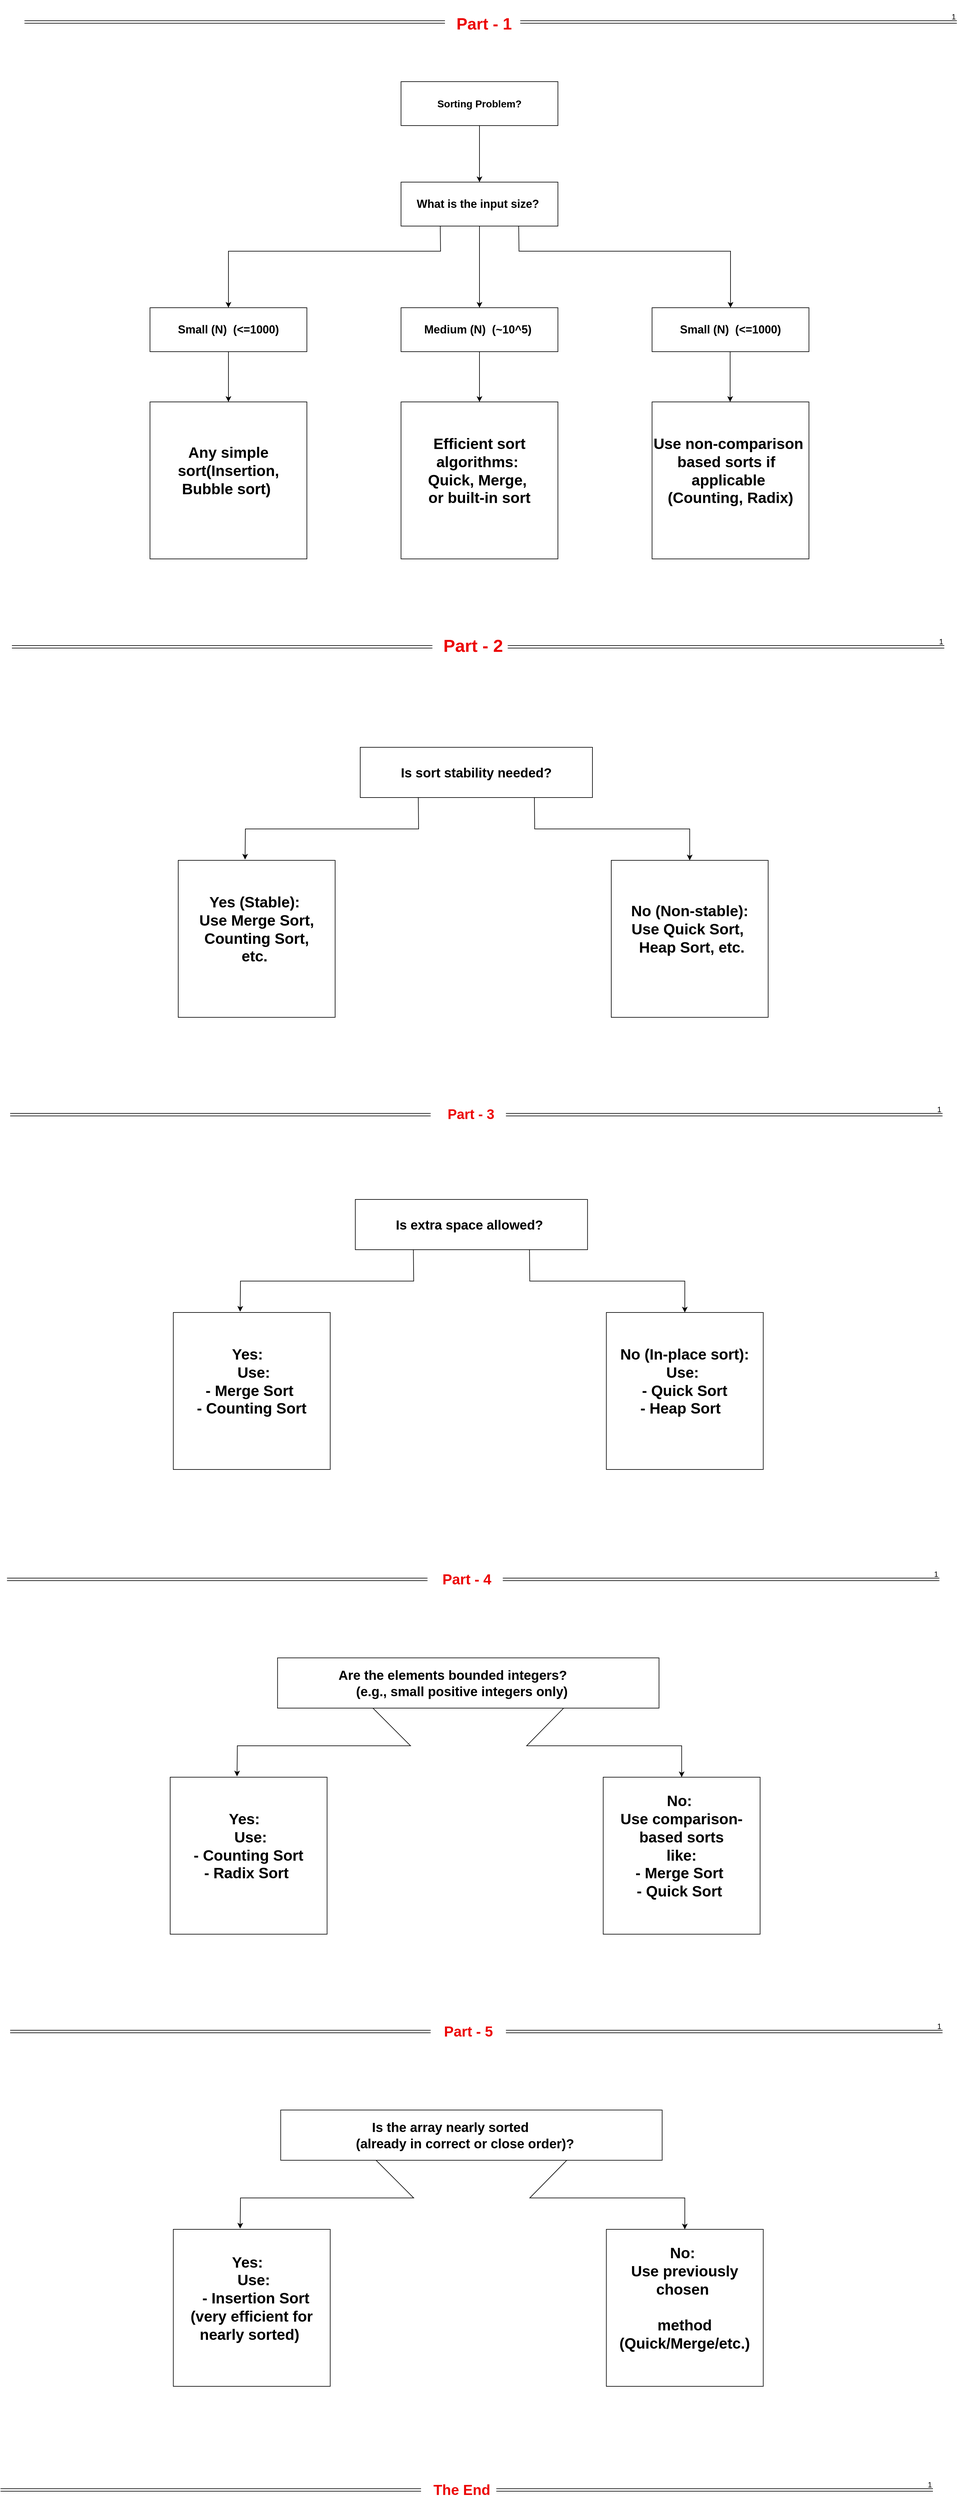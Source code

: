 <mxfile version="24.2.3" type="device">
  <diagram name="Page-1" id="BScGmbXfb5x1vrYI924P">
    <mxGraphModel dx="2736" dy="2118" grid="1" gridSize="10" guides="1" tooltips="1" connect="1" arrows="1" fold="1" page="1" pageScale="1" pageWidth="827" pageHeight="1169" math="0" shadow="0">
      <root>
        <mxCell id="0" />
        <mxCell id="1" parent="0" />
        <mxCell id="djefC-Pqxi1F48XQJBas-3" value="" style="rounded=0;whiteSpace=wrap;html=1;" vertex="1" parent="1">
          <mxGeometry x="340" y="50" width="250" height="70" as="geometry" />
        </mxCell>
        <mxCell id="djefC-Pqxi1F48XQJBas-4" value="&lt;b&gt;&lt;font style=&quot;font-size: 16px;&quot;&gt;&amp;nbsp;Sorting Problem?&amp;nbsp;&lt;/font&gt;&lt;/b&gt;" style="text;strokeColor=none;align=center;fillColor=none;html=1;verticalAlign=middle;whiteSpace=wrap;rounded=0;" vertex="1" parent="1">
          <mxGeometry x="360" y="70" width="210" height="30" as="geometry" />
        </mxCell>
        <mxCell id="djefC-Pqxi1F48XQJBas-8" value="" style="rounded=0;whiteSpace=wrap;html=1;" vertex="1" parent="1">
          <mxGeometry x="340" y="210" width="250" height="70" as="geometry" />
        </mxCell>
        <mxCell id="djefC-Pqxi1F48XQJBas-9" value="&lt;b style=&quot;&quot;&gt;&lt;font style=&quot;font-size: 18px;&quot;&gt;What is the input size?&amp;nbsp;&lt;/font&gt;&lt;/b&gt;" style="text;strokeColor=none;align=center;fillColor=none;html=1;verticalAlign=middle;whiteSpace=wrap;rounded=0;" vertex="1" parent="1">
          <mxGeometry x="360" y="230" width="210" height="30" as="geometry" />
        </mxCell>
        <mxCell id="djefC-Pqxi1F48XQJBas-14" value="" style="rounded=0;whiteSpace=wrap;html=1;" vertex="1" parent="1">
          <mxGeometry x="740" y="410" width="250" height="70" as="geometry" />
        </mxCell>
        <mxCell id="djefC-Pqxi1F48XQJBas-15" value="&lt;span style=&quot;font-size: 18px;&quot;&gt;&lt;b&gt;Small (N)&amp;nbsp;&amp;nbsp;(&amp;lt;=1000)&lt;/b&gt;&lt;/span&gt;" style="text;strokeColor=none;align=center;fillColor=none;html=1;verticalAlign=middle;whiteSpace=wrap;rounded=0;" vertex="1" parent="1">
          <mxGeometry x="760" y="430" width="210" height="30" as="geometry" />
        </mxCell>
        <mxCell id="djefC-Pqxi1F48XQJBas-16" value="" style="rounded=0;whiteSpace=wrap;html=1;" vertex="1" parent="1">
          <mxGeometry x="-60" y="410" width="250" height="70" as="geometry" />
        </mxCell>
        <mxCell id="djefC-Pqxi1F48XQJBas-17" value="&lt;span style=&quot;font-size: 18px;&quot;&gt;&lt;b&gt;Small (N)&amp;nbsp;&amp;nbsp;(&amp;lt;=1000)&lt;/b&gt;&lt;/span&gt;" style="text;strokeColor=none;align=center;fillColor=none;html=1;verticalAlign=middle;whiteSpace=wrap;rounded=0;" vertex="1" parent="1">
          <mxGeometry x="-40" y="430" width="210" height="30" as="geometry" />
        </mxCell>
        <mxCell id="djefC-Pqxi1F48XQJBas-18" value="" style="rounded=0;whiteSpace=wrap;html=1;" vertex="1" parent="1">
          <mxGeometry x="340" y="410" width="250" height="70" as="geometry" />
        </mxCell>
        <mxCell id="djefC-Pqxi1F48XQJBas-19" value="&lt;span style=&quot;font-size: 18px;&quot;&gt;&lt;b&gt;Medium (N)&amp;nbsp;&amp;nbsp;(~10^5)&amp;nbsp;&lt;/b&gt;&lt;/span&gt;" style="text;strokeColor=none;align=center;fillColor=none;html=1;verticalAlign=middle;whiteSpace=wrap;rounded=0;" vertex="1" parent="1">
          <mxGeometry x="360" y="430" width="210" height="30" as="geometry" />
        </mxCell>
        <mxCell id="djefC-Pqxi1F48XQJBas-20" value="" style="whiteSpace=wrap;html=1;aspect=fixed;" vertex="1" parent="1">
          <mxGeometry x="-60" y="560" width="250" height="250" as="geometry" />
        </mxCell>
        <mxCell id="djefC-Pqxi1F48XQJBas-21" value="&lt;b&gt;&lt;font style=&quot;font-size: 24px;&quot;&gt;Any simple sort(Insertion, Bubble sort)&amp;nbsp;&lt;/font&gt;&lt;/b&gt;" style="text;strokeColor=none;align=center;fillColor=none;html=1;verticalAlign=middle;whiteSpace=wrap;rounded=0;" vertex="1" parent="1">
          <mxGeometry x="-60" y="585" width="250" height="170" as="geometry" />
        </mxCell>
        <mxCell id="djefC-Pqxi1F48XQJBas-22" value="" style="whiteSpace=wrap;html=1;aspect=fixed;" vertex="1" parent="1">
          <mxGeometry x="340" y="560" width="250" height="250" as="geometry" />
        </mxCell>
        <mxCell id="djefC-Pqxi1F48XQJBas-23" value="&lt;span style=&quot;font-size: 24px;&quot;&gt;&lt;b&gt;Efficient sort algorithms:&amp;nbsp;&lt;/b&gt;&lt;/span&gt;&lt;div&gt;&lt;span style=&quot;font-size: 24px;&quot;&gt;&lt;b&gt;Quick, Merge,&amp;nbsp;&lt;/b&gt;&lt;/span&gt;&lt;/div&gt;&lt;div&gt;&lt;span style=&quot;font-size: 24px;&quot;&gt;&lt;b&gt;or built-in sort&lt;/b&gt;&lt;/span&gt;&lt;/div&gt;" style="text;strokeColor=none;align=center;fillColor=none;html=1;verticalAlign=middle;whiteSpace=wrap;rounded=0;" vertex="1" parent="1">
          <mxGeometry x="340" y="585" width="250" height="170" as="geometry" />
        </mxCell>
        <mxCell id="djefC-Pqxi1F48XQJBas-24" value="" style="whiteSpace=wrap;html=1;aspect=fixed;" vertex="1" parent="1">
          <mxGeometry x="740" y="560" width="250" height="250" as="geometry" />
        </mxCell>
        <mxCell id="djefC-Pqxi1F48XQJBas-25" value="&lt;span style=&quot;font-size: 24px;&quot;&gt;&lt;b&gt;Use non-comparison&amp;nbsp;&lt;/b&gt;&lt;/span&gt;&lt;div&gt;&lt;span style=&quot;font-size: 24px;&quot;&gt;&lt;b&gt;based sorts if&amp;nbsp;&amp;nbsp;&lt;/b&gt;&lt;/span&gt;&lt;/div&gt;&lt;div&gt;&lt;span style=&quot;font-size: 24px;&quot;&gt;&lt;b&gt;applicable&amp;nbsp;&lt;/b&gt;&lt;/span&gt;&lt;/div&gt;&lt;div&gt;&lt;span style=&quot;font-size: 24px;&quot;&gt;&lt;b&gt;(Counting, Radix)&lt;/b&gt;&lt;/span&gt;&lt;/div&gt;" style="text;strokeColor=none;align=center;fillColor=none;html=1;verticalAlign=middle;whiteSpace=wrap;rounded=0;" vertex="1" parent="1">
          <mxGeometry x="740" y="585" width="250" height="170" as="geometry" />
        </mxCell>
        <mxCell id="djefC-Pqxi1F48XQJBas-26" value="" style="rounded=0;whiteSpace=wrap;html=1;" vertex="1" parent="1">
          <mxGeometry x="275" y="1110" width="370" height="80" as="geometry" />
        </mxCell>
        <mxCell id="djefC-Pqxi1F48XQJBas-27" value="Is sort stability needed?" style="text;strokeColor=none;align=center;fillColor=none;html=1;verticalAlign=middle;whiteSpace=wrap;rounded=0;fontStyle=1;fontSize=21;" vertex="1" parent="1">
          <mxGeometry x="310" y="1135" width="300" height="30" as="geometry" />
        </mxCell>
        <mxCell id="djefC-Pqxi1F48XQJBas-28" value="" style="whiteSpace=wrap;html=1;aspect=fixed;" vertex="1" parent="1">
          <mxGeometry x="-15" y="1290" width="250" height="250" as="geometry" />
        </mxCell>
        <mxCell id="djefC-Pqxi1F48XQJBas-29" value="&lt;span style=&quot;font-size: 24px;&quot;&gt;&lt;b&gt;Yes (Stable):&amp;nbsp;&lt;/b&gt;&lt;/span&gt;&lt;div&gt;&lt;span style=&quot;font-size: 24px;&quot;&gt;&lt;b&gt;Use Merge Sort,&lt;/b&gt;&lt;/span&gt;&lt;/div&gt;&lt;div&gt;&lt;span style=&quot;font-size: 24px;&quot;&gt;&lt;b&gt;Counting Sort,&lt;/b&gt;&lt;/span&gt;&lt;/div&gt;&lt;div&gt;&lt;span style=&quot;font-size: 24px;&quot;&gt;&lt;b&gt;etc.&amp;nbsp;&lt;/b&gt;&lt;/span&gt;&lt;/div&gt;" style="text;strokeColor=none;align=center;fillColor=none;html=1;verticalAlign=middle;whiteSpace=wrap;rounded=0;" vertex="1" parent="1">
          <mxGeometry x="-15" y="1315" width="250" height="170" as="geometry" />
        </mxCell>
        <mxCell id="djefC-Pqxi1F48XQJBas-30" value="" style="whiteSpace=wrap;html=1;aspect=fixed;" vertex="1" parent="1">
          <mxGeometry x="675" y="1290" width="250" height="250" as="geometry" />
        </mxCell>
        <mxCell id="djefC-Pqxi1F48XQJBas-31" value="&lt;span style=&quot;font-size: 24px;&quot;&gt;&lt;b&gt;No (Non-stable):&lt;/b&gt;&lt;/span&gt;&lt;div&gt;&lt;span style=&quot;font-size: 24px;&quot;&gt;&lt;b&gt;Use Quick Sort,&amp;nbsp;&lt;/b&gt;&lt;/span&gt;&lt;/div&gt;&lt;div&gt;&lt;span style=&quot;font-size: 24px;&quot;&gt;&lt;b&gt;&amp;nbsp;Heap Sort, etc.&lt;/b&gt;&lt;/span&gt;&lt;/div&gt;" style="text;strokeColor=none;align=center;fillColor=none;html=1;verticalAlign=middle;whiteSpace=wrap;rounded=0;" vertex="1" parent="1">
          <mxGeometry x="675" y="1315" width="250" height="170" as="geometry" />
        </mxCell>
        <mxCell id="djefC-Pqxi1F48XQJBas-32" value="" style="endArrow=classic;html=1;rounded=0;exitX=0.5;exitY=1;exitDx=0;exitDy=0;" edge="1" parent="1" source="djefC-Pqxi1F48XQJBas-3" target="djefC-Pqxi1F48XQJBas-8">
          <mxGeometry width="50" height="50" relative="1" as="geometry">
            <mxPoint x="400" y="340" as="sourcePoint" />
            <mxPoint x="450" y="290" as="targetPoint" />
          </mxGeometry>
        </mxCell>
        <mxCell id="djefC-Pqxi1F48XQJBas-33" value="" style="endArrow=classic;html=1;rounded=0;exitX=0.5;exitY=1;exitDx=0;exitDy=0;entryX=0.5;entryY=0;entryDx=0;entryDy=0;" edge="1" parent="1" source="djefC-Pqxi1F48XQJBas-8" target="djefC-Pqxi1F48XQJBas-18">
          <mxGeometry width="50" height="50" relative="1" as="geometry">
            <mxPoint x="475" y="130" as="sourcePoint" />
            <mxPoint x="475" y="220" as="targetPoint" />
          </mxGeometry>
        </mxCell>
        <mxCell id="djefC-Pqxi1F48XQJBas-34" value="" style="endArrow=classic;html=1;rounded=0;exitX=0.75;exitY=1;exitDx=0;exitDy=0;entryX=0.5;entryY=0;entryDx=0;entryDy=0;" edge="1" parent="1" source="djefC-Pqxi1F48XQJBas-8" target="djefC-Pqxi1F48XQJBas-14">
          <mxGeometry width="50" height="50" relative="1" as="geometry">
            <mxPoint x="400" y="340" as="sourcePoint" />
            <mxPoint x="450" y="290" as="targetPoint" />
            <Array as="points">
              <mxPoint x="528" y="320" />
              <mxPoint x="865" y="320" />
            </Array>
          </mxGeometry>
        </mxCell>
        <mxCell id="djefC-Pqxi1F48XQJBas-35" value="" style="endArrow=classic;html=1;rounded=0;entryX=0.5;entryY=0;entryDx=0;entryDy=0;exitX=0.25;exitY=1;exitDx=0;exitDy=0;" edge="1" parent="1" source="djefC-Pqxi1F48XQJBas-8" target="djefC-Pqxi1F48XQJBas-16">
          <mxGeometry width="50" height="50" relative="1" as="geometry">
            <mxPoint x="400" y="340" as="sourcePoint" />
            <mxPoint x="450" y="290" as="targetPoint" />
            <Array as="points">
              <mxPoint x="403" y="320" />
              <mxPoint x="65" y="320" />
            </Array>
          </mxGeometry>
        </mxCell>
        <mxCell id="djefC-Pqxi1F48XQJBas-36" value="" style="endArrow=classic;html=1;rounded=0;exitX=0.5;exitY=1;exitDx=0;exitDy=0;entryX=0.5;entryY=0;entryDx=0;entryDy=0;" edge="1" parent="1" source="djefC-Pqxi1F48XQJBas-16" target="djefC-Pqxi1F48XQJBas-20">
          <mxGeometry width="50" height="50" relative="1" as="geometry">
            <mxPoint x="400" y="550" as="sourcePoint" />
            <mxPoint x="450" y="500" as="targetPoint" />
          </mxGeometry>
        </mxCell>
        <mxCell id="djefC-Pqxi1F48XQJBas-37" value="" style="endArrow=classic;html=1;rounded=0;entryX=0.5;entryY=0;entryDx=0;entryDy=0;exitX=0.5;exitY=1;exitDx=0;exitDy=0;" edge="1" parent="1" source="djefC-Pqxi1F48XQJBas-18" target="djefC-Pqxi1F48XQJBas-22">
          <mxGeometry width="50" height="50" relative="1" as="geometry">
            <mxPoint x="400" y="550" as="sourcePoint" />
            <mxPoint x="450" y="500" as="targetPoint" />
          </mxGeometry>
        </mxCell>
        <mxCell id="djefC-Pqxi1F48XQJBas-38" value="" style="endArrow=classic;html=1;rounded=0;entryX=0.5;entryY=0;entryDx=0;entryDy=0;exitX=0.5;exitY=1;exitDx=0;exitDy=0;" edge="1" parent="1">
          <mxGeometry width="50" height="50" relative="1" as="geometry">
            <mxPoint x="864.41" y="480" as="sourcePoint" />
            <mxPoint x="864.41" y="560" as="targetPoint" />
          </mxGeometry>
        </mxCell>
        <mxCell id="djefC-Pqxi1F48XQJBas-39" value="" style="shape=link;html=1;rounded=0;" edge="1" parent="1">
          <mxGeometry relative="1" as="geometry">
            <mxPoint x="510" y="950.0" as="sourcePoint" />
            <mxPoint x="1205.647" y="950" as="targetPoint" />
          </mxGeometry>
        </mxCell>
        <mxCell id="djefC-Pqxi1F48XQJBas-40" value="1" style="resizable=0;html=1;whiteSpace=wrap;align=right;verticalAlign=bottom;" connectable="0" vertex="1" parent="djefC-Pqxi1F48XQJBas-39">
          <mxGeometry x="1" relative="1" as="geometry" />
        </mxCell>
        <mxCell id="djefC-Pqxi1F48XQJBas-42" value="" style="shape=link;html=1;rounded=0;" edge="1" parent="1">
          <mxGeometry relative="1" as="geometry">
            <mxPoint x="-280" y="950" as="sourcePoint" />
            <mxPoint x="390" y="950.0" as="targetPoint" />
          </mxGeometry>
        </mxCell>
        <mxCell id="djefC-Pqxi1F48XQJBas-44" value="&lt;b&gt;&lt;font color=&quot;#ec0404&quot; style=&quot;font-size: 28px;&quot;&gt;Part - 2&lt;/font&gt;&lt;/b&gt;" style="text;strokeColor=none;align=center;fillColor=none;html=1;verticalAlign=middle;whiteSpace=wrap;rounded=0;" vertex="1" parent="1">
          <mxGeometry x="380" y="920" width="150" height="55" as="geometry" />
        </mxCell>
        <mxCell id="djefC-Pqxi1F48XQJBas-45" value="" style="shape=link;html=1;rounded=0;" edge="1" parent="1">
          <mxGeometry relative="1" as="geometry">
            <mxPoint x="530" y="-45" as="sourcePoint" />
            <mxPoint x="1225.647" y="-45" as="targetPoint" />
          </mxGeometry>
        </mxCell>
        <mxCell id="djefC-Pqxi1F48XQJBas-46" value="1" style="resizable=0;html=1;whiteSpace=wrap;align=right;verticalAlign=bottom;" connectable="0" vertex="1" parent="djefC-Pqxi1F48XQJBas-45">
          <mxGeometry x="1" relative="1" as="geometry" />
        </mxCell>
        <mxCell id="djefC-Pqxi1F48XQJBas-47" value="" style="shape=link;html=1;rounded=0;" edge="1" parent="1">
          <mxGeometry relative="1" as="geometry">
            <mxPoint x="-260" y="-45" as="sourcePoint" />
            <mxPoint x="410" y="-45" as="targetPoint" />
          </mxGeometry>
        </mxCell>
        <mxCell id="djefC-Pqxi1F48XQJBas-48" value="&lt;b&gt;&lt;font color=&quot;#ec0404&quot; style=&quot;font-size: 26px;&quot;&gt;Part - 1&lt;/font&gt;&lt;/b&gt;" style="text;strokeColor=none;align=center;fillColor=none;html=1;verticalAlign=middle;whiteSpace=wrap;rounded=0;" vertex="1" parent="1">
          <mxGeometry x="375" y="-80" width="195" height="75" as="geometry" />
        </mxCell>
        <mxCell id="djefC-Pqxi1F48XQJBas-50" value="" style="shape=link;html=1;rounded=0;" edge="1" parent="1">
          <mxGeometry relative="1" as="geometry">
            <mxPoint x="507.18" y="1695" as="sourcePoint" />
            <mxPoint x="1202.827" y="1695" as="targetPoint" />
          </mxGeometry>
        </mxCell>
        <mxCell id="djefC-Pqxi1F48XQJBas-51" value="1" style="resizable=0;html=1;whiteSpace=wrap;align=right;verticalAlign=bottom;" connectable="0" vertex="1" parent="djefC-Pqxi1F48XQJBas-50">
          <mxGeometry x="1" relative="1" as="geometry" />
        </mxCell>
        <mxCell id="djefC-Pqxi1F48XQJBas-52" value="" style="shape=link;html=1;rounded=0;" edge="1" parent="1">
          <mxGeometry relative="1" as="geometry">
            <mxPoint x="-282.82" y="1695" as="sourcePoint" />
            <mxPoint x="387.18" y="1695" as="targetPoint" />
          </mxGeometry>
        </mxCell>
        <mxCell id="djefC-Pqxi1F48XQJBas-53" value="&lt;font color=&quot;#ec0404&quot; style=&quot;font-size: 22px;&quot;&gt;&lt;b&gt;Part - 3&lt;/b&gt;&lt;/font&gt;" style="text;strokeColor=none;align=center;fillColor=none;html=1;verticalAlign=middle;whiteSpace=wrap;rounded=0;" vertex="1" parent="1">
          <mxGeometry x="399.68" y="1680" width="102.82" height="30" as="geometry" />
        </mxCell>
        <mxCell id="djefC-Pqxi1F48XQJBas-54" value="" style="endArrow=classic;html=1;rounded=0;exitX=0.25;exitY=1;exitDx=0;exitDy=0;entryX=0.426;entryY=-0.005;entryDx=0;entryDy=0;entryPerimeter=0;" edge="1" parent="1" source="djefC-Pqxi1F48XQJBas-26" target="djefC-Pqxi1F48XQJBas-28">
          <mxGeometry width="50" height="50" relative="1" as="geometry">
            <mxPoint x="540" y="1460" as="sourcePoint" />
            <mxPoint x="590" y="1410" as="targetPoint" />
            <Array as="points">
              <mxPoint x="368" y="1240" />
              <mxPoint x="92" y="1240" />
            </Array>
          </mxGeometry>
        </mxCell>
        <mxCell id="djefC-Pqxi1F48XQJBas-55" value="" style="endArrow=classic;html=1;rounded=0;exitX=0.75;exitY=1;exitDx=0;exitDy=0;entryX=0.5;entryY=0;entryDx=0;entryDy=0;" edge="1" parent="1" source="djefC-Pqxi1F48XQJBas-26" target="djefC-Pqxi1F48XQJBas-30">
          <mxGeometry width="50" height="50" relative="1" as="geometry">
            <mxPoint x="360" y="1360" as="sourcePoint" />
            <mxPoint x="410" y="1310" as="targetPoint" />
            <Array as="points">
              <mxPoint x="553" y="1240" />
              <mxPoint x="800" y="1240" />
            </Array>
          </mxGeometry>
        </mxCell>
        <mxCell id="djefC-Pqxi1F48XQJBas-57" value="" style="rounded=0;whiteSpace=wrap;html=1;" vertex="1" parent="1">
          <mxGeometry x="267.18" y="1830" width="370" height="80" as="geometry" />
        </mxCell>
        <mxCell id="djefC-Pqxi1F48XQJBas-58" value="Is extra space allowed?&amp;nbsp;" style="text;strokeColor=none;align=center;fillColor=none;html=1;verticalAlign=middle;whiteSpace=wrap;rounded=0;fontStyle=1;fontSize=21;" vertex="1" parent="1">
          <mxGeometry x="302.18" y="1855" width="300" height="30" as="geometry" />
        </mxCell>
        <mxCell id="djefC-Pqxi1F48XQJBas-59" value="" style="whiteSpace=wrap;html=1;aspect=fixed;" vertex="1" parent="1">
          <mxGeometry x="-22.82" y="2010" width="250" height="250" as="geometry" />
        </mxCell>
        <mxCell id="djefC-Pqxi1F48XQJBas-60" value="&lt;span style=&quot;font-size: 24px;&quot;&gt;&lt;b&gt;Yes:&amp;nbsp;&amp;nbsp;&lt;/b&gt;&lt;/span&gt;&lt;div&gt;&lt;span style=&quot;font-size: 24px;&quot;&gt;&lt;b&gt;&amp;nbsp;Use:&lt;/b&gt;&lt;/span&gt;&lt;/div&gt;&lt;div&gt;&lt;span style=&quot;font-size: 24px;&quot;&gt;&lt;b&gt;- Merge Sort&amp;nbsp;&lt;/b&gt;&lt;/span&gt;&lt;/div&gt;&lt;div&gt;&lt;span style=&quot;font-size: 24px;&quot;&gt;&lt;b&gt;- Counting Sort&lt;/b&gt;&lt;/span&gt;&lt;/div&gt;" style="text;strokeColor=none;align=center;fillColor=none;html=1;verticalAlign=middle;whiteSpace=wrap;rounded=0;" vertex="1" parent="1">
          <mxGeometry x="-22.82" y="2035" width="250" height="170" as="geometry" />
        </mxCell>
        <mxCell id="djefC-Pqxi1F48XQJBas-61" value="" style="whiteSpace=wrap;html=1;aspect=fixed;" vertex="1" parent="1">
          <mxGeometry x="667.18" y="2010" width="250" height="250" as="geometry" />
        </mxCell>
        <mxCell id="djefC-Pqxi1F48XQJBas-62" value="&lt;span style=&quot;font-size: 24px;&quot;&gt;&lt;b&gt;&amp;nbsp;No (In-place sort):&amp;nbsp;&lt;/b&gt;&lt;/span&gt;&lt;div&gt;&lt;span style=&quot;font-size: 24px;&quot;&gt;&lt;b&gt;Use:&amp;nbsp;&lt;/b&gt;&lt;/span&gt;&lt;/div&gt;&lt;div&gt;&lt;span style=&quot;font-size: 24px;&quot;&gt;&lt;b&gt;- Quick Sort&lt;/b&gt;&lt;/span&gt;&lt;/div&gt;&lt;div&gt;&lt;span style=&quot;font-size: 24px;&quot;&gt;&lt;b&gt;- Heap Sort&amp;nbsp;&amp;nbsp;&lt;/b&gt;&lt;/span&gt;&lt;/div&gt;" style="text;strokeColor=none;align=center;fillColor=none;html=1;verticalAlign=middle;whiteSpace=wrap;rounded=0;" vertex="1" parent="1">
          <mxGeometry x="667.18" y="2035" width="250" height="170" as="geometry" />
        </mxCell>
        <mxCell id="djefC-Pqxi1F48XQJBas-63" value="" style="endArrow=classic;html=1;rounded=0;exitX=0.25;exitY=1;exitDx=0;exitDy=0;entryX=0.426;entryY=-0.005;entryDx=0;entryDy=0;entryPerimeter=0;" edge="1" parent="1" source="djefC-Pqxi1F48XQJBas-57" target="djefC-Pqxi1F48XQJBas-59">
          <mxGeometry width="50" height="50" relative="1" as="geometry">
            <mxPoint x="532.18" y="2180" as="sourcePoint" />
            <mxPoint x="582.18" y="2130" as="targetPoint" />
            <Array as="points">
              <mxPoint x="360.18" y="1960" />
              <mxPoint x="84.18" y="1960" />
            </Array>
          </mxGeometry>
        </mxCell>
        <mxCell id="djefC-Pqxi1F48XQJBas-64" value="" style="endArrow=classic;html=1;rounded=0;exitX=0.75;exitY=1;exitDx=0;exitDy=0;entryX=0.5;entryY=0;entryDx=0;entryDy=0;" edge="1" parent="1" source="djefC-Pqxi1F48XQJBas-57" target="djefC-Pqxi1F48XQJBas-61">
          <mxGeometry width="50" height="50" relative="1" as="geometry">
            <mxPoint x="352.18" y="2080" as="sourcePoint" />
            <mxPoint x="402.18" y="2030" as="targetPoint" />
            <Array as="points">
              <mxPoint x="545.18" y="1960" />
              <mxPoint x="792.18" y="1960" />
            </Array>
          </mxGeometry>
        </mxCell>
        <mxCell id="djefC-Pqxi1F48XQJBas-65" value="" style="shape=link;html=1;rounded=0;" edge="1" parent="1">
          <mxGeometry relative="1" as="geometry">
            <mxPoint x="502.18" y="2435" as="sourcePoint" />
            <mxPoint x="1197.827" y="2435" as="targetPoint" />
          </mxGeometry>
        </mxCell>
        <mxCell id="djefC-Pqxi1F48XQJBas-66" value="1" style="resizable=0;html=1;whiteSpace=wrap;align=right;verticalAlign=bottom;" connectable="0" vertex="1" parent="djefC-Pqxi1F48XQJBas-65">
          <mxGeometry x="1" relative="1" as="geometry" />
        </mxCell>
        <mxCell id="djefC-Pqxi1F48XQJBas-67" value="" style="shape=link;html=1;rounded=0;" edge="1" parent="1">
          <mxGeometry relative="1" as="geometry">
            <mxPoint x="-287.82" y="2435" as="sourcePoint" />
            <mxPoint x="382.18" y="2435" as="targetPoint" />
          </mxGeometry>
        </mxCell>
        <mxCell id="djefC-Pqxi1F48XQJBas-68" value="&lt;b&gt;&lt;font color=&quot;#ec0404&quot; style=&quot;font-size: 23px;&quot;&gt;Part - 4&lt;/font&gt;&lt;/b&gt;" style="text;strokeColor=none;align=center;fillColor=none;html=1;verticalAlign=middle;whiteSpace=wrap;rounded=0;" vertex="1" parent="1">
          <mxGeometry x="400.77" y="2420" width="87.82" height="30" as="geometry" />
        </mxCell>
        <mxCell id="djefC-Pqxi1F48XQJBas-69" value="" style="rounded=0;whiteSpace=wrap;html=1;" vertex="1" parent="1">
          <mxGeometry x="143.27" y="2560" width="607.82" height="80" as="geometry" />
        </mxCell>
        <mxCell id="djefC-Pqxi1F48XQJBas-70" value="&lt;div&gt;Are the elements bounded integers?&amp;nbsp; &amp;nbsp; &amp;nbsp;&lt;/div&gt;&lt;div&gt;(e.g., small positive integers only)&lt;/div&gt;" style="text;strokeColor=none;align=center;fillColor=none;html=1;verticalAlign=middle;whiteSpace=wrap;rounded=0;fontStyle=1;fontSize=21;" vertex="1" parent="1">
          <mxGeometry x="222.18" y="2545" width="430" height="110" as="geometry" />
        </mxCell>
        <mxCell id="djefC-Pqxi1F48XQJBas-71" value="" style="whiteSpace=wrap;html=1;aspect=fixed;" vertex="1" parent="1">
          <mxGeometry x="-27.82" y="2750" width="250" height="250" as="geometry" />
        </mxCell>
        <mxCell id="djefC-Pqxi1F48XQJBas-72" value="&lt;span style=&quot;font-size: 24px;&quot;&gt;&lt;b&gt;Yes:&amp;nbsp;&amp;nbsp;&lt;/b&gt;&lt;/span&gt;&lt;div&gt;&lt;span style=&quot;font-size: 24px;&quot;&gt;&lt;b&gt;&amp;nbsp;Use:&lt;/b&gt;&lt;/span&gt;&lt;/div&gt;&lt;div&gt;&lt;span style=&quot;background-color: initial; font-size: 24px;&quot;&gt;&lt;b&gt;&amp;nbsp;- Counting Sort&lt;/b&gt;&lt;/span&gt;&lt;span style=&quot;font-size: 24px;&quot;&gt;&lt;b&gt;&amp;nbsp;&lt;/b&gt;&lt;/span&gt;&lt;/div&gt;&lt;div&gt;&lt;span style=&quot;font-size: 24px;&quot;&gt;&lt;b&gt;- Radix Sort&amp;nbsp;&lt;/b&gt;&lt;/span&gt;&lt;/div&gt;" style="text;strokeColor=none;align=center;fillColor=none;html=1;verticalAlign=middle;whiteSpace=wrap;rounded=0;" vertex="1" parent="1">
          <mxGeometry x="-27.82" y="2775" width="250" height="170" as="geometry" />
        </mxCell>
        <mxCell id="djefC-Pqxi1F48XQJBas-73" value="" style="whiteSpace=wrap;html=1;aspect=fixed;" vertex="1" parent="1">
          <mxGeometry x="662.18" y="2750" width="250" height="250" as="geometry" />
        </mxCell>
        <mxCell id="djefC-Pqxi1F48XQJBas-74" value="&lt;span style=&quot;font-size: 24px;&quot;&gt;&lt;b&gt;&amp;nbsp;No:&amp;nbsp;&amp;nbsp;&lt;/b&gt;&lt;/span&gt;&lt;div&gt;&lt;span style=&quot;font-size: 24px;&quot;&gt;&lt;b&gt;Use comparison-based sorts&lt;/b&gt;&lt;/span&gt;&lt;/div&gt;&lt;div&gt;&lt;span style=&quot;font-size: 24px;&quot;&gt;&lt;b&gt;like:&lt;/b&gt;&lt;/span&gt;&lt;/div&gt;&lt;div&gt;&lt;span style=&quot;font-size: 24px;&quot;&gt;&lt;b&gt;- Merge Sort&amp;nbsp;&lt;/b&gt;&lt;/span&gt;&lt;/div&gt;&lt;div&gt;&lt;span style=&quot;font-size: 24px;&quot;&gt;&lt;b&gt;- Quick Sort&amp;nbsp;&lt;/b&gt;&lt;/span&gt;&lt;/div&gt;" style="text;strokeColor=none;align=center;fillColor=none;html=1;verticalAlign=middle;whiteSpace=wrap;rounded=0;" vertex="1" parent="1">
          <mxGeometry x="662.18" y="2775" width="250" height="170" as="geometry" />
        </mxCell>
        <mxCell id="djefC-Pqxi1F48XQJBas-75" value="" style="endArrow=classic;html=1;rounded=0;exitX=0.25;exitY=1;exitDx=0;exitDy=0;entryX=0.426;entryY=-0.005;entryDx=0;entryDy=0;entryPerimeter=0;" edge="1" parent="1" source="djefC-Pqxi1F48XQJBas-69" target="djefC-Pqxi1F48XQJBas-71">
          <mxGeometry width="50" height="50" relative="1" as="geometry">
            <mxPoint x="527.18" y="2920" as="sourcePoint" />
            <mxPoint x="577.18" y="2870" as="targetPoint" />
            <Array as="points">
              <mxPoint x="355.18" y="2700" />
              <mxPoint x="79.18" y="2700" />
            </Array>
          </mxGeometry>
        </mxCell>
        <mxCell id="djefC-Pqxi1F48XQJBas-76" value="" style="endArrow=classic;html=1;rounded=0;exitX=0.75;exitY=1;exitDx=0;exitDy=0;entryX=0.5;entryY=0;entryDx=0;entryDy=0;" edge="1" parent="1" source="djefC-Pqxi1F48XQJBas-69" target="djefC-Pqxi1F48XQJBas-73">
          <mxGeometry width="50" height="50" relative="1" as="geometry">
            <mxPoint x="347.18" y="2820" as="sourcePoint" />
            <mxPoint x="397.18" y="2770" as="targetPoint" />
            <Array as="points">
              <mxPoint x="540.18" y="2700" />
              <mxPoint x="787.18" y="2700" />
            </Array>
          </mxGeometry>
        </mxCell>
        <mxCell id="djefC-Pqxi1F48XQJBas-77" value="" style="shape=link;html=1;rounded=0;" edge="1" parent="1">
          <mxGeometry relative="1" as="geometry">
            <mxPoint x="507.18" y="3155" as="sourcePoint" />
            <mxPoint x="1202.827" y="3155" as="targetPoint" />
          </mxGeometry>
        </mxCell>
        <mxCell id="djefC-Pqxi1F48XQJBas-78" value="1" style="resizable=0;html=1;whiteSpace=wrap;align=right;verticalAlign=bottom;" connectable="0" vertex="1" parent="djefC-Pqxi1F48XQJBas-77">
          <mxGeometry x="1" relative="1" as="geometry" />
        </mxCell>
        <mxCell id="djefC-Pqxi1F48XQJBas-79" value="" style="shape=link;html=1;rounded=0;" edge="1" parent="1">
          <mxGeometry relative="1" as="geometry">
            <mxPoint x="-282.82" y="3155" as="sourcePoint" />
            <mxPoint x="387.18" y="3155" as="targetPoint" />
          </mxGeometry>
        </mxCell>
        <mxCell id="djefC-Pqxi1F48XQJBas-80" value="&lt;b&gt;&lt;font color=&quot;#ec0404&quot; style=&quot;font-size: 23px;&quot;&gt;Part - 5&lt;/font&gt;&lt;/b&gt;" style="text;strokeColor=none;align=center;fillColor=none;html=1;verticalAlign=middle;whiteSpace=wrap;rounded=0;" vertex="1" parent="1">
          <mxGeometry x="405.77" y="3140" width="82.82" height="30" as="geometry" />
        </mxCell>
        <mxCell id="djefC-Pqxi1F48XQJBas-81" value="" style="rounded=0;whiteSpace=wrap;html=1;" vertex="1" parent="1">
          <mxGeometry x="148.27" y="3280" width="607.82" height="80" as="geometry" />
        </mxCell>
        <mxCell id="djefC-Pqxi1F48XQJBas-82" value="&lt;div&gt;Is the array nearly sorted&amp;nbsp; &amp;nbsp; &amp;nbsp; &amp;nbsp;&amp;nbsp;&lt;/div&gt;&lt;div&gt;(already in correct or close order)?&lt;/div&gt;" style="text;strokeColor=none;align=center;fillColor=none;html=1;verticalAlign=middle;whiteSpace=wrap;rounded=0;fontStyle=1;fontSize=21;" vertex="1" parent="1">
          <mxGeometry x="227.18" y="3265" width="430" height="110" as="geometry" />
        </mxCell>
        <mxCell id="djefC-Pqxi1F48XQJBas-83" value="" style="whiteSpace=wrap;html=1;aspect=fixed;" vertex="1" parent="1">
          <mxGeometry x="-22.82" y="3470" width="250" height="250" as="geometry" />
        </mxCell>
        <mxCell id="djefC-Pqxi1F48XQJBas-84" value="&lt;span style=&quot;font-size: 24px;&quot;&gt;&lt;b&gt;Yes:&amp;nbsp;&amp;nbsp;&lt;/b&gt;&lt;/span&gt;&lt;div&gt;&lt;span style=&quot;font-size: 24px;&quot;&gt;&lt;b&gt;&amp;nbsp;Use:&lt;/b&gt;&lt;/span&gt;&lt;/div&gt;&lt;div&gt;&lt;span style=&quot;background-color: initial; font-size: 24px;&quot;&gt;&lt;b&gt;&amp;nbsp;&lt;/b&gt;&lt;/span&gt;&lt;span style=&quot;background-color: initial; font-size: 24px;&quot;&gt;&lt;b&gt;&amp;nbsp;- Insertion Sort&lt;/b&gt;&lt;/span&gt;&lt;/div&gt;&lt;div&gt;&lt;span style=&quot;background-color: initial; font-size: 24px;&quot;&gt;&lt;b&gt;(very efficient&amp;nbsp;&lt;/b&gt;&lt;/span&gt;&lt;span style=&quot;background-color: initial; font-size: 24px;&quot;&gt;&lt;b&gt;for nearly sorted)&lt;/b&gt;&lt;/span&gt;&lt;b style=&quot;background-color: initial; font-size: 24px;&quot;&gt;&amp;nbsp;&lt;/b&gt;&lt;/div&gt;" style="text;strokeColor=none;align=center;fillColor=none;html=1;verticalAlign=middle;whiteSpace=wrap;rounded=0;" vertex="1" parent="1">
          <mxGeometry x="-22.82" y="3495" width="250" height="170" as="geometry" />
        </mxCell>
        <mxCell id="djefC-Pqxi1F48XQJBas-85" value="" style="whiteSpace=wrap;html=1;aspect=fixed;" vertex="1" parent="1">
          <mxGeometry x="667.18" y="3470" width="250" height="250" as="geometry" />
        </mxCell>
        <mxCell id="djefC-Pqxi1F48XQJBas-86" value="&lt;span style=&quot;font-size: 24px;&quot;&gt;&lt;b&gt;&amp;nbsp;No:&amp;nbsp;&amp;nbsp;&lt;/b&gt;&lt;/span&gt;&lt;div&gt;&lt;span style=&quot;font-size: 24px;&quot;&gt;&lt;b&gt;Use previously chosen&amp;nbsp;&lt;/b&gt;&lt;/span&gt;&lt;/div&gt;&lt;div&gt;&lt;span style=&quot;font-size: 24px;&quot;&gt;&lt;b&gt;&lt;br&gt;&lt;/b&gt;&lt;/span&gt;&lt;/div&gt;&lt;div&gt;&lt;span style=&quot;font-size: 24px;&quot;&gt;&lt;b&gt;method (Quick/Merge/etc.)&lt;/b&gt;&lt;/span&gt;&lt;/div&gt;" style="text;strokeColor=none;align=center;fillColor=none;html=1;verticalAlign=middle;whiteSpace=wrap;rounded=0;" vertex="1" parent="1">
          <mxGeometry x="667.18" y="3495" width="250" height="170" as="geometry" />
        </mxCell>
        <mxCell id="djefC-Pqxi1F48XQJBas-87" value="" style="endArrow=classic;html=1;rounded=0;exitX=0.25;exitY=1;exitDx=0;exitDy=0;entryX=0.426;entryY=-0.005;entryDx=0;entryDy=0;entryPerimeter=0;" edge="1" parent="1" source="djefC-Pqxi1F48XQJBas-81" target="djefC-Pqxi1F48XQJBas-83">
          <mxGeometry width="50" height="50" relative="1" as="geometry">
            <mxPoint x="532.18" y="3640" as="sourcePoint" />
            <mxPoint x="582.18" y="3590" as="targetPoint" />
            <Array as="points">
              <mxPoint x="360.18" y="3420" />
              <mxPoint x="84.18" y="3420" />
            </Array>
          </mxGeometry>
        </mxCell>
        <mxCell id="djefC-Pqxi1F48XQJBas-88" value="" style="endArrow=classic;html=1;rounded=0;exitX=0.75;exitY=1;exitDx=0;exitDy=0;entryX=0.5;entryY=0;entryDx=0;entryDy=0;" edge="1" parent="1" source="djefC-Pqxi1F48XQJBas-81" target="djefC-Pqxi1F48XQJBas-85">
          <mxGeometry width="50" height="50" relative="1" as="geometry">
            <mxPoint x="352.18" y="3540" as="sourcePoint" />
            <mxPoint x="402.18" y="3490" as="targetPoint" />
            <Array as="points">
              <mxPoint x="545.18" y="3420" />
              <mxPoint x="792.18" y="3420" />
            </Array>
          </mxGeometry>
        </mxCell>
        <mxCell id="djefC-Pqxi1F48XQJBas-89" value="" style="shape=link;html=1;rounded=0;" edge="1" parent="1">
          <mxGeometry relative="1" as="geometry">
            <mxPoint x="491.86" y="3885" as="sourcePoint" />
            <mxPoint x="1187.507" y="3885" as="targetPoint" />
          </mxGeometry>
        </mxCell>
        <mxCell id="djefC-Pqxi1F48XQJBas-90" value="1" style="resizable=0;html=1;whiteSpace=wrap;align=right;verticalAlign=bottom;" connectable="0" vertex="1" parent="djefC-Pqxi1F48XQJBas-89">
          <mxGeometry x="1" relative="1" as="geometry" />
        </mxCell>
        <mxCell id="djefC-Pqxi1F48XQJBas-91" value="" style="shape=link;html=1;rounded=0;" edge="1" parent="1">
          <mxGeometry relative="1" as="geometry">
            <mxPoint x="-298.14" y="3885" as="sourcePoint" />
            <mxPoint x="371.86" y="3885" as="targetPoint" />
          </mxGeometry>
        </mxCell>
        <mxCell id="djefC-Pqxi1F48XQJBas-92" value="&lt;font color=&quot;#ec0404&quot;&gt;&lt;span style=&quot;font-size: 23px;&quot;&gt;&lt;b&gt;The End&lt;/b&gt;&lt;/span&gt;&lt;/font&gt;" style="text;strokeColor=none;align=center;fillColor=none;html=1;verticalAlign=middle;whiteSpace=wrap;rounded=0;" vertex="1" parent="1">
          <mxGeometry x="377.4" y="3870" width="119.55" height="30" as="geometry" />
        </mxCell>
      </root>
    </mxGraphModel>
  </diagram>
</mxfile>

